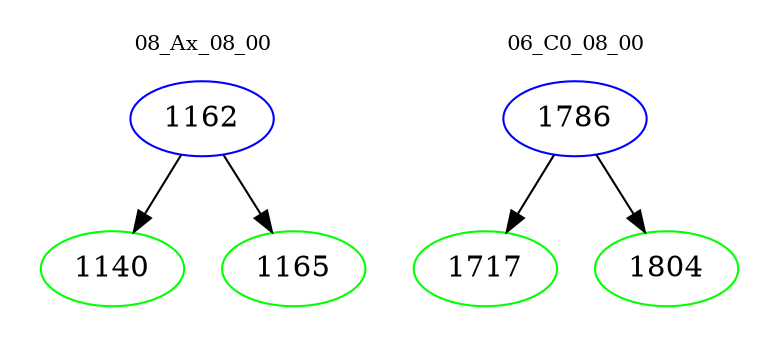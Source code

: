 digraph{
subgraph cluster_0 {
color = white
label = "08_Ax_08_00";
fontsize=10;
T0_1162 [label="1162", color="blue"]
T0_1162 -> T0_1140 [color="black"]
T0_1140 [label="1140", color="green"]
T0_1162 -> T0_1165 [color="black"]
T0_1165 [label="1165", color="green"]
}
subgraph cluster_1 {
color = white
label = "06_C0_08_00";
fontsize=10;
T1_1786 [label="1786", color="blue"]
T1_1786 -> T1_1717 [color="black"]
T1_1717 [label="1717", color="green"]
T1_1786 -> T1_1804 [color="black"]
T1_1804 [label="1804", color="green"]
}
}
